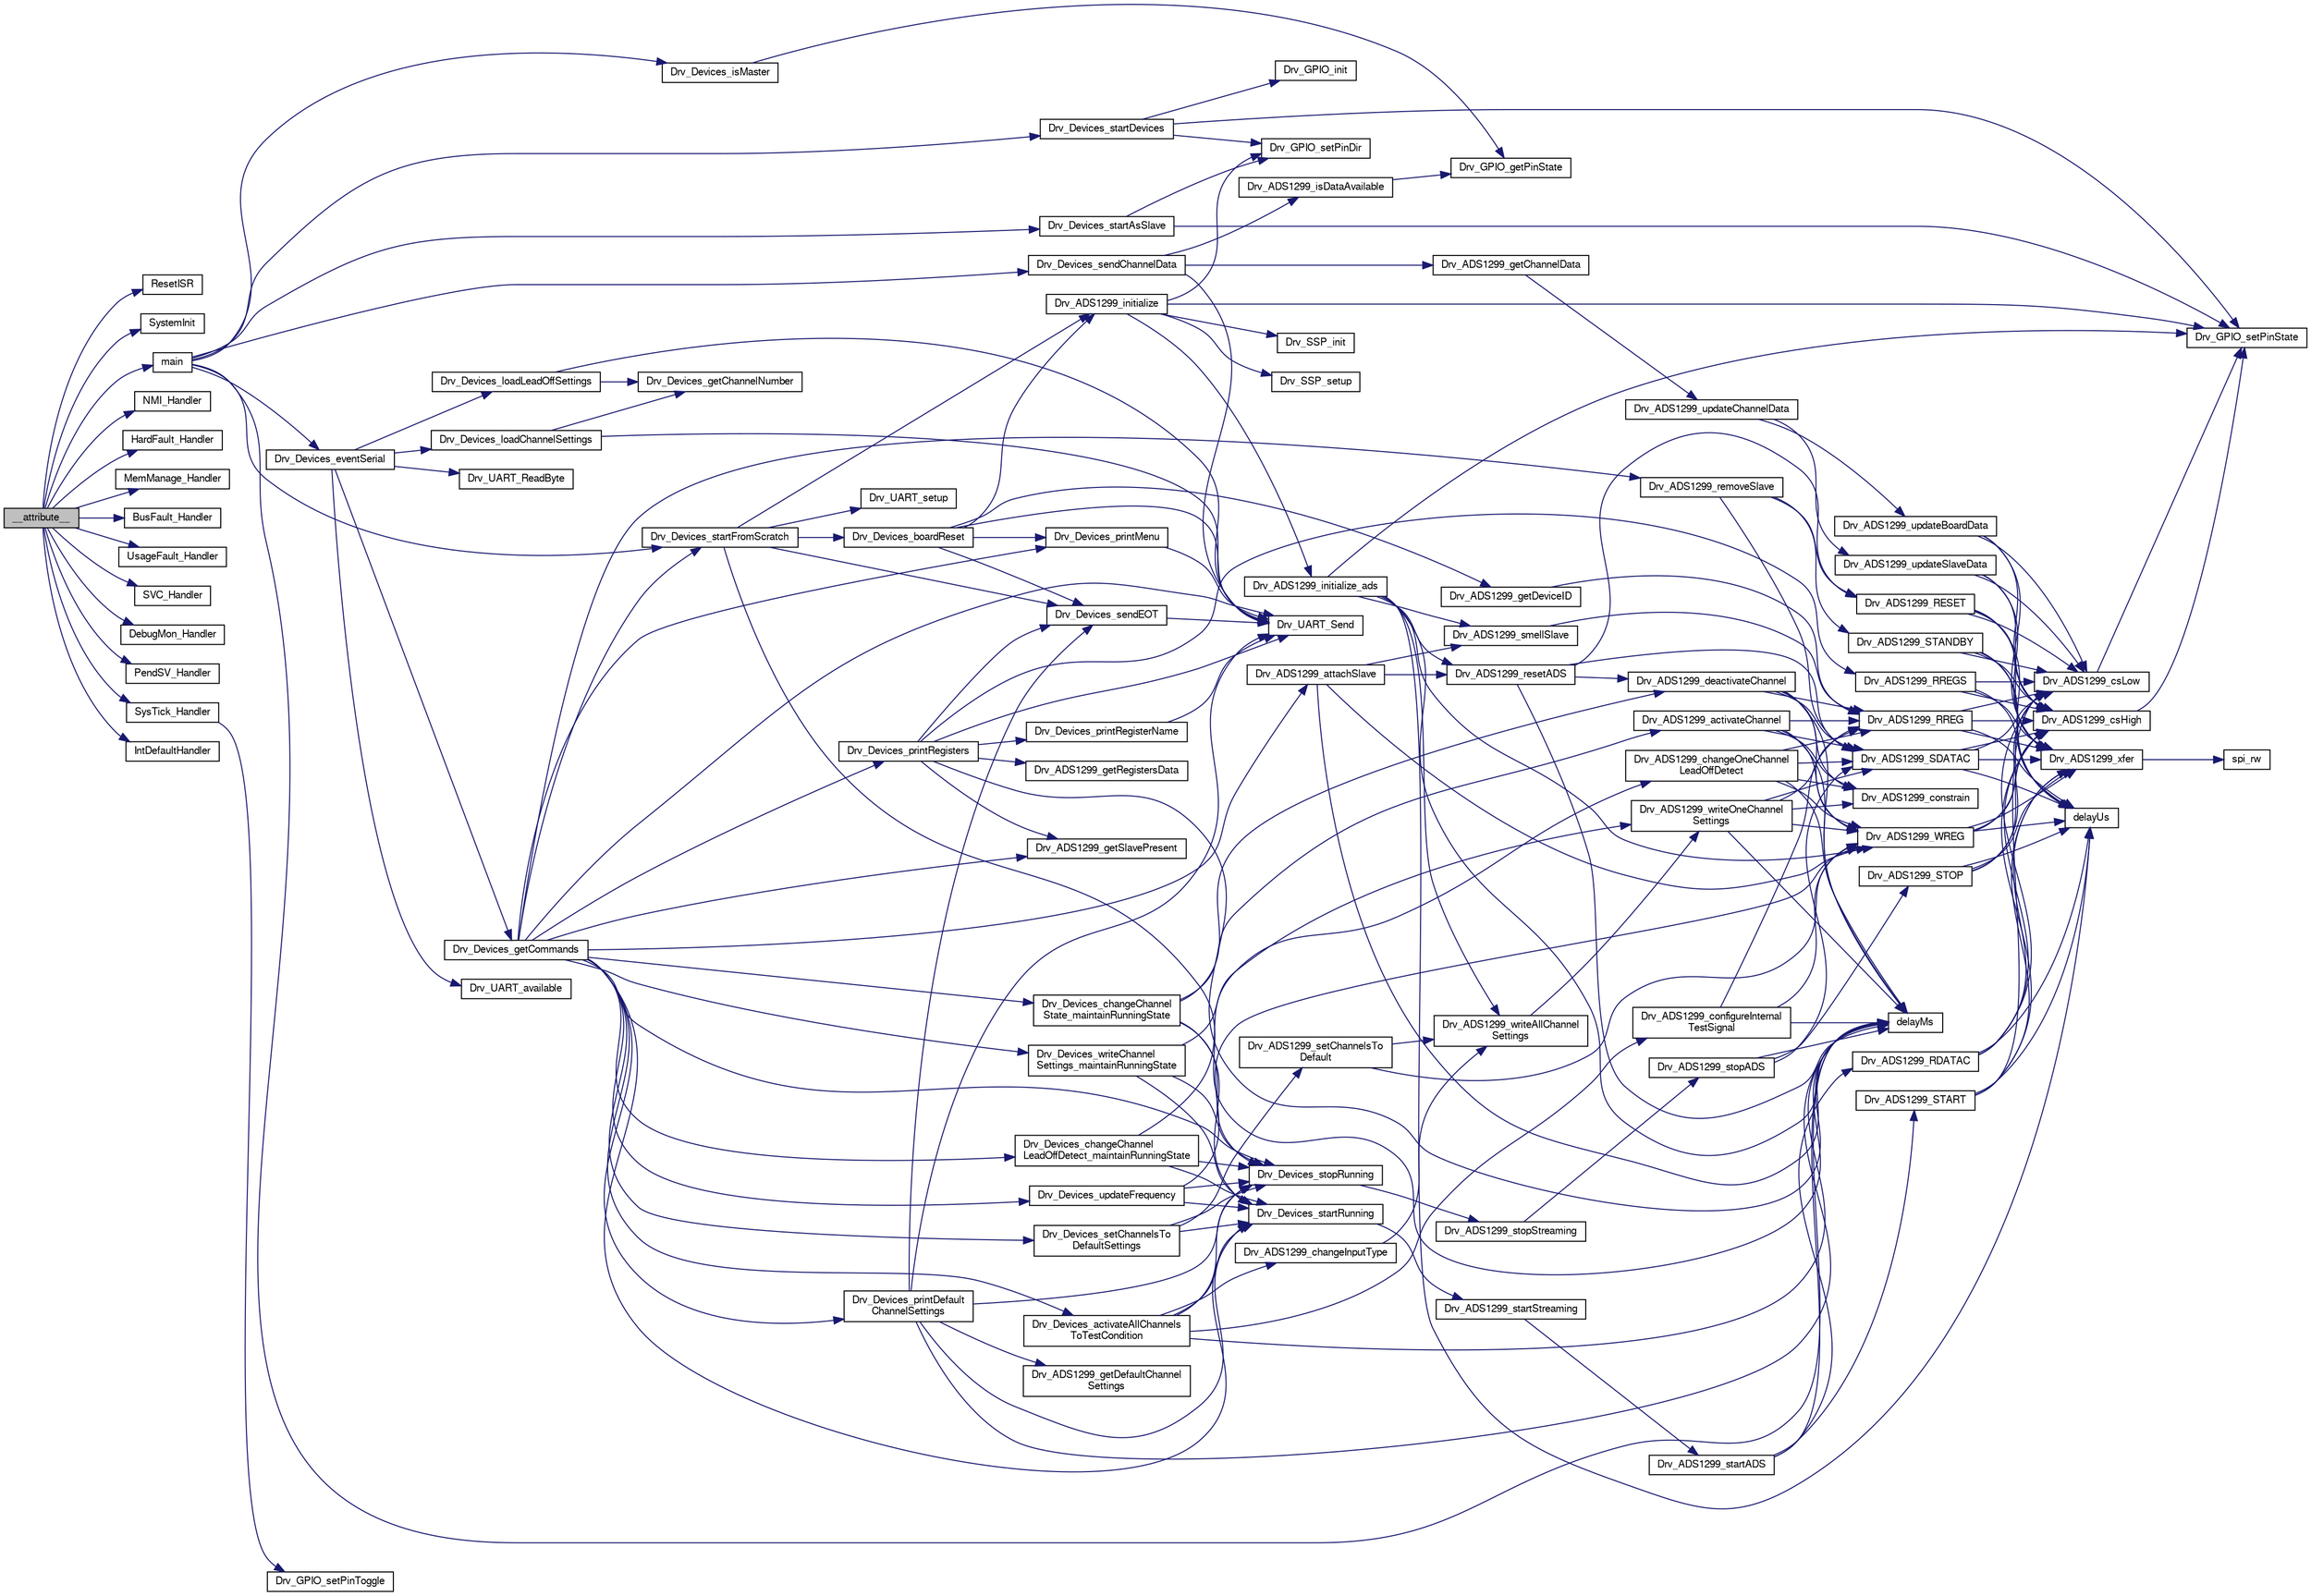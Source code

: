digraph "__attribute__"
{
  edge [fontname="FreeSans",fontsize="10",labelfontname="FreeSans",labelfontsize="10"];
  node [fontname="FreeSans",fontsize="10",shape=record];
  rankdir="LR";
  Node1 [label="__attribute__",height=0.2,width=0.4,color="black", fillcolor="grey75", style="filled", fontcolor="black"];
  Node1 -> Node2 [color="midnightblue",fontsize="10",style="solid",fontname="FreeSans"];
  Node2 [label="ResetISR",height=0.2,width=0.4,color="black", fillcolor="white", style="filled",URL="$cr__startup__lpc175x__6x_8c.html#a516ff8924be921fa3a1bb7754b1f5734"];
  Node1 -> Node3 [color="midnightblue",fontsize="10",style="solid",fontname="FreeSans"];
  Node3 [label="SystemInit",height=0.2,width=0.4,color="black", fillcolor="white", style="filled",URL="$sysinit_8c.html#a93f514700ccf00d08dbdcff7f1224eb2"];
  Node1 -> Node4 [color="midnightblue",fontsize="10",style="solid",fontname="FreeSans"];
  Node4 [label="main",height=0.2,width=0.4,color="black", fillcolor="white", style="filled",URL="$group__Application__Layer.html#ga840291bc02cba5474a4cb46a9b9566fe"];
  Node4 -> Node5 [color="midnightblue",fontsize="10",style="solid",fontname="FreeSans"];
  Node5 [label="Drv_Devices_startDevices",height=0.2,width=0.4,color="black", fillcolor="white", style="filled",URL="$group__Devices__Library.html#ga752ca1b164444c691ffe54ed89d848c8",tooltip="Call init and start functions of the different peripherals of the uC. "];
  Node5 -> Node6 [color="midnightblue",fontsize="10",style="solid",fontname="FreeSans"];
  Node6 [label="Drv_GPIO_init",height=0.2,width=0.4,color="black", fillcolor="white", style="filled",URL="$group__GPIO__Library.html#ga9be5db131ab65deac64ba3f32adc3e0a",tooltip="Initialize GPIO port. "];
  Node5 -> Node7 [color="midnightblue",fontsize="10",style="solid",fontname="FreeSans"];
  Node7 [label="Drv_GPIO_setPinDir",height=0.2,width=0.4,color="black", fillcolor="white", style="filled",URL="$group__GPIO__Library.html#gab513ddd38bb6f89dfa844fd7ab6c48dd",tooltip="Set GPIO direction for a single GPIO pin. "];
  Node5 -> Node8 [color="midnightblue",fontsize="10",style="solid",fontname="FreeSans"];
  Node8 [label="Drv_GPIO_setPinState",height=0.2,width=0.4,color="black", fillcolor="white", style="filled",URL="$group__GPIO__Library.html#gaa0fc19aa74a1bf75817ba137e78f7a0a",tooltip="Set a GPIO pin state. "];
  Node4 -> Node9 [color="midnightblue",fontsize="10",style="solid",fontname="FreeSans"];
  Node9 [label="Drv_Devices_isMaster",height=0.2,width=0.4,color="black", fillcolor="white", style="filled",URL="$group__Devices__Library.html#ga92e403bbfcda965385b78ce10bbea47a",tooltip="Determines if the board is Master or Slave and set a flag. "];
  Node9 -> Node10 [color="midnightblue",fontsize="10",style="solid",fontname="FreeSans"];
  Node10 [label="Drv_GPIO_getPinState",height=0.2,width=0.4,color="black", fillcolor="white", style="filled",URL="$group__GPIO__Library.html#ga3979c4c389440c603c44afef9b25c6c6",tooltip="Get a GPIO pin state. "];
  Node4 -> Node11 [color="midnightblue",fontsize="10",style="solid",fontname="FreeSans"];
  Node11 [label="delayMs",height=0.2,width=0.4,color="black", fillcolor="white", style="filled",URL="$group__Devices__Library.html#gadde208bf0ea8bb35d8606d3859219a40",tooltip="Delay in milliseconds. "];
  Node4 -> Node12 [color="midnightblue",fontsize="10",style="solid",fontname="FreeSans"];
  Node12 [label="Drv_Devices_startFromScratch",height=0.2,width=0.4,color="black", fillcolor="white", style="filled",URL="$group__Devices__Library.html#ga43e0b770fd7ccd57b3f0d5ddf0eda4be",tooltip="Start the system from scratch, send initial message and get the board ready to get commands..."];
  Node12 -> Node13 [color="midnightblue",fontsize="10",style="solid",fontname="FreeSans"];
  Node13 [label="Drv_UART_setup",height=0.2,width=0.4,color="black", fillcolor="white", style="filled",URL="$group__UART__Library.html#ga8026f78d22425b39818431d299d638a3",tooltip="UART initial setup and initialization. "];
  Node12 -> Node14 [color="midnightblue",fontsize="10",style="solid",fontname="FreeSans"];
  Node14 [label="Drv_ADS1299_initialize",height=0.2,width=0.4,color="black", fillcolor="white", style="filled",URL="$group__ADS1299__Library.html#ga3a5f7edb0cb404ffa6865a56573a0c4b",tooltip="Configure pines connected to the ADS and the ADS itself. "];
  Node14 -> Node7 [color="midnightblue",fontsize="10",style="solid",fontname="FreeSans"];
  Node14 -> Node8 [color="midnightblue",fontsize="10",style="solid",fontname="FreeSans"];
  Node14 -> Node15 [color="midnightblue",fontsize="10",style="solid",fontname="FreeSans"];
  Node15 [label="Drv_SSP_init",height=0.2,width=0.4,color="black", fillcolor="white", style="filled",URL="$group__SSP__Library.html#ga0c5eb23f106efe0d4b8687874954c549",tooltip="Init the SSP module. "];
  Node14 -> Node16 [color="midnightblue",fontsize="10",style="solid",fontname="FreeSans"];
  Node16 [label="Drv_SSP_setup",height=0.2,width=0.4,color="black", fillcolor="white", style="filled",URL="$group__SSP__Library.html#ga0f01059c0a84ecf456f3ad9d38b9794b",tooltip="Configuration of format and data of the SSP module. "];
  Node14 -> Node17 [color="midnightblue",fontsize="10",style="solid",fontname="FreeSans"];
  Node17 [label="Drv_ADS1299_initialize_ads",height=0.2,width=0.4,color="black", fillcolor="white", style="filled",URL="$group__ADS1299__Library.html#ga7d4e3c16375e804d9275b55a5872410b",tooltip="Hard Reset ADS and power up sequence. "];
  Node17 -> Node11 [color="midnightblue",fontsize="10",style="solid",fontname="FreeSans"];
  Node17 -> Node8 [color="midnightblue",fontsize="10",style="solid",fontname="FreeSans"];
  Node17 -> Node18 [color="midnightblue",fontsize="10",style="solid",fontname="FreeSans"];
  Node18 [label="delayUs",height=0.2,width=0.4,color="black", fillcolor="white", style="filled",URL="$group__Devices__Library.html#ga120f8cfcae7121ef62deee0473cf19ee",tooltip="Delay in microseconds. "];
  Node17 -> Node19 [color="midnightblue",fontsize="10",style="solid",fontname="FreeSans"];
  Node19 [label="Drv_ADS1299_resetADS",height=0.2,width=0.4,color="black", fillcolor="white", style="filled",URL="$group__ADS1299__Library.html#gaf00abe725d1194171c9b84ab1c9aa356",tooltip="Reset all the ADS1299 settings. Stops all data acquisition. "];
  Node19 -> Node20 [color="midnightblue",fontsize="10",style="solid",fontname="FreeSans"];
  Node20 [label="Drv_ADS1299_RESET",height=0.2,width=0.4,color="black", fillcolor="white", style="filled",URL="$group__ADS1299__Library.html#ga33a611c58e5bd53c062d118be8a09d9e",tooltip="Set all register values to default. "];
  Node20 -> Node21 [color="midnightblue",fontsize="10",style="solid",fontname="FreeSans"];
  Node21 [label="Drv_ADS1299_csLow",height=0.2,width=0.4,color="black", fillcolor="white", style="filled",URL="$group__ADS1299__Library.html#gae7bfe7b22c142ad6af3606fc094dd149",tooltip="SPI chip select method. "];
  Node21 -> Node8 [color="midnightblue",fontsize="10",style="solid",fontname="FreeSans"];
  Node20 -> Node22 [color="midnightblue",fontsize="10",style="solid",fontname="FreeSans"];
  Node22 [label="Drv_ADS1299_xfer",height=0.2,width=0.4,color="black", fillcolor="white", style="filled",URL="$group__ADS1299__Library.html#gaacd804d5af6ab72174a9cb050dcf9041",tooltip="SPI communication method. "];
  Node22 -> Node23 [color="midnightblue",fontsize="10",style="solid",fontname="FreeSans"];
  Node23 [label="spi_rw",height=0.2,width=0.4,color="black", fillcolor="white", style="filled",URL="$group__SSP__Library.html#ga3808c285915bc0c410f4188eafce502d",tooltip="Faster way to transfer a single a byte via SSP. "];
  Node20 -> Node18 [color="midnightblue",fontsize="10",style="solid",fontname="FreeSans"];
  Node20 -> Node24 [color="midnightblue",fontsize="10",style="solid",fontname="FreeSans"];
  Node24 [label="Drv_ADS1299_csHigh",height=0.2,width=0.4,color="black", fillcolor="white", style="filled",URL="$group__ADS1299__Library.html#gad90e09cf6259d704d03a6b3f569d0976",tooltip="SPI chip de-select. "];
  Node24 -> Node8 [color="midnightblue",fontsize="10",style="solid",fontname="FreeSans"];
  Node19 -> Node25 [color="midnightblue",fontsize="10",style="solid",fontname="FreeSans"];
  Node25 [label="Drv_ADS1299_SDATAC",height=0.2,width=0.4,color="black", fillcolor="white", style="filled",URL="$group__ADS1299__Library.html#ga9715d3a40b02158b668d9c82bd0af79a",tooltip="Get out of read data continuous mode. "];
  Node25 -> Node21 [color="midnightblue",fontsize="10",style="solid",fontname="FreeSans"];
  Node25 -> Node22 [color="midnightblue",fontsize="10",style="solid",fontname="FreeSans"];
  Node25 -> Node18 [color="midnightblue",fontsize="10",style="solid",fontname="FreeSans"];
  Node25 -> Node24 [color="midnightblue",fontsize="10",style="solid",fontname="FreeSans"];
  Node19 -> Node11 [color="midnightblue",fontsize="10",style="solid",fontname="FreeSans"];
  Node19 -> Node26 [color="midnightblue",fontsize="10",style="solid",fontname="FreeSans"];
  Node26 [label="Drv_ADS1299_deactivateChannel",height=0.2,width=0.4,color="black", fillcolor="white", style="filled",URL="$group__ADS1299__Library.html#gaf752ff51f24643ab51099720f9d69846",tooltip="De-activate specific channel N. "];
  Node26 -> Node25 [color="midnightblue",fontsize="10",style="solid",fontname="FreeSans"];
  Node26 -> Node11 [color="midnightblue",fontsize="10",style="solid",fontname="FreeSans"];
  Node26 -> Node27 [color="midnightblue",fontsize="10",style="solid",fontname="FreeSans"];
  Node27 [label="Drv_ADS1299_constrain",height=0.2,width=0.4,color="black", fillcolor="white", style="filled",URL="$group__ADS1299__Library.html#ga713b706931292d92d4e8972d79a311a0",tooltip="Constrains a number to be within a range. "];
  Node26 -> Node28 [color="midnightblue",fontsize="10",style="solid",fontname="FreeSans"];
  Node28 [label="Drv_ADS1299_RREG",height=0.2,width=0.4,color="black", fillcolor="white", style="filled",URL="$group__ADS1299__Library.html#ga1c03d79e9a6080ed2de6916b1dd47849",tooltip="Read one ADS register. "];
  Node28 -> Node21 [color="midnightblue",fontsize="10",style="solid",fontname="FreeSans"];
  Node28 -> Node22 [color="midnightblue",fontsize="10",style="solid",fontname="FreeSans"];
  Node28 -> Node18 [color="midnightblue",fontsize="10",style="solid",fontname="FreeSans"];
  Node28 -> Node24 [color="midnightblue",fontsize="10",style="solid",fontname="FreeSans"];
  Node26 -> Node29 [color="midnightblue",fontsize="10",style="solid",fontname="FreeSans"];
  Node29 [label="Drv_ADS1299_WREG",height=0.2,width=0.4,color="black", fillcolor="white", style="filled",URL="$group__ADS1299__Library.html#gaeb3dbf8ae39e90411b32757240f61b8b",tooltip="Write one ADS register. "];
  Node29 -> Node21 [color="midnightblue",fontsize="10",style="solid",fontname="FreeSans"];
  Node29 -> Node22 [color="midnightblue",fontsize="10",style="solid",fontname="FreeSans"];
  Node29 -> Node18 [color="midnightblue",fontsize="10",style="solid",fontname="FreeSans"];
  Node29 -> Node24 [color="midnightblue",fontsize="10",style="solid",fontname="FreeSans"];
  Node17 -> Node29 [color="midnightblue",fontsize="10",style="solid",fontname="FreeSans"];
  Node17 -> Node30 [color="midnightblue",fontsize="10",style="solid",fontname="FreeSans"];
  Node30 [label="Drv_ADS1299_smellSlave",height=0.2,width=0.4,color="black", fillcolor="white", style="filled",URL="$group__ADS1299__Library.html#ga9d74c4bec77d3719c9334d953e2ac590",tooltip="Check if Slave Board is present. "];
  Node30 -> Node28 [color="midnightblue",fontsize="10",style="solid",fontname="FreeSans"];
  Node17 -> Node31 [color="midnightblue",fontsize="10",style="solid",fontname="FreeSans"];
  Node31 [label="Drv_ADS1299_writeAllChannel\lSettings",height=0.2,width=0.4,color="black", fillcolor="white", style="filled",URL="$group__ADS1299__Library.html#ga6191cb19901b35ad7f9e5d999064dac3",tooltip="Write settings of all channels. "];
  Node31 -> Node32 [color="midnightblue",fontsize="10",style="solid",fontname="FreeSans"];
  Node32 [label="Drv_ADS1299_writeOneChannel\lSettings",height=0.2,width=0.4,color="black", fillcolor="white", style="filled",URL="$group__ADS1299__Library.html#gab10b419566b34fa502514a113505312d",tooltip="Write settings of only one specific channel. "];
  Node32 -> Node27 [color="midnightblue",fontsize="10",style="solid",fontname="FreeSans"];
  Node32 -> Node25 [color="midnightblue",fontsize="10",style="solid",fontname="FreeSans"];
  Node32 -> Node11 [color="midnightblue",fontsize="10",style="solid",fontname="FreeSans"];
  Node32 -> Node29 [color="midnightblue",fontsize="10",style="solid",fontname="FreeSans"];
  Node32 -> Node28 [color="midnightblue",fontsize="10",style="solid",fontname="FreeSans"];
  Node12 -> Node11 [color="midnightblue",fontsize="10",style="solid",fontname="FreeSans"];
  Node12 -> Node33 [color="midnightblue",fontsize="10",style="solid",fontname="FreeSans"];
  Node33 [label="Drv_Devices_boardReset",height=0.2,width=0.4,color="black", fillcolor="white", style="filled",URL="$group__Devices__Library.html#gab949068810476a2e08078aa7eab15a83"];
  Node33 -> Node14 [color="midnightblue",fontsize="10",style="solid",fontname="FreeSans"];
  Node33 -> Node34 [color="midnightblue",fontsize="10",style="solid",fontname="FreeSans"];
  Node34 [label="Drv_UART_Send",height=0.2,width=0.4,color="black", fillcolor="white", style="filled",URL="$group__UART__Library.html#ga3cd9c151bd9649652b8f6c7a8a371f4b",tooltip="Send data by UART. "];
  Node33 -> Node35 [color="midnightblue",fontsize="10",style="solid",fontname="FreeSans"];
  Node35 [label="Drv_ADS1299_getDeviceID",height=0.2,width=0.4,color="black", fillcolor="white", style="filled",URL="$group__ADS1299__Library.html#ga812e36de1efba860dca4dec17b08b1a6",tooltip="Return the ID of the AFE device. "];
  Node35 -> Node28 [color="midnightblue",fontsize="10",style="solid",fontname="FreeSans"];
  Node33 -> Node36 [color="midnightblue",fontsize="10",style="solid",fontname="FreeSans"];
  Node36 [label="Drv_Devices_printMenu",height=0.2,width=0.4,color="black", fillcolor="white", style="filled",URL="$group__Devices__Library.html#gac177c9b23475b7551fbcebe3db410bf0",tooltip="Print menu. "];
  Node36 -> Node34 [color="midnightblue",fontsize="10",style="solid",fontname="FreeSans"];
  Node33 -> Node37 [color="midnightblue",fontsize="10",style="solid",fontname="FreeSans"];
  Node37 [label="Drv_Devices_sendEOT",height=0.2,width=0.4,color="black", fillcolor="white", style="filled",URL="$group__Devices__Library.html#ga26ea493ed59bae1e6a0c0af4ece44f40",tooltip="Send characters to shake hands with the controlling program. "];
  Node37 -> Node34 [color="midnightblue",fontsize="10",style="solid",fontname="FreeSans"];
  Node12 -> Node37 [color="midnightblue",fontsize="10",style="solid",fontname="FreeSans"];
  Node4 -> Node38 [color="midnightblue",fontsize="10",style="solid",fontname="FreeSans"];
  Node38 [label="Drv_Devices_sendChannelData",height=0.2,width=0.4,color="black", fillcolor="white", style="filled",URL="$group__Devices__Library.html#ga828212dc5604557924cd8ea9e6252c6c",tooltip="Send via UART the data acquired by the ADS. "];
  Node38 -> Node39 [color="midnightblue",fontsize="10",style="solid",fontname="FreeSans"];
  Node39 [label="Drv_ADS1299_isDataAvailable",height=0.2,width=0.4,color="black", fillcolor="white", style="filled",URL="$group__ADS1299__Library.html#ga55bafd8fc454bf91a40711e71c9028e0",tooltip="Query to see if data is available from the ADS1299. "];
  Node39 -> Node10 [color="midnightblue",fontsize="10",style="solid",fontname="FreeSans"];
  Node38 -> Node40 [color="midnightblue",fontsize="10",style="solid",fontname="FreeSans"];
  Node40 [label="Drv_ADS1299_getChannelData",height=0.2,width=0.4,color="black", fillcolor="white", style="filled",URL="$group__ADS1299__Library.html#ga7b9304053ccfe17319cc73d1c5c738c1",tooltip="Function to get Channel Data. "];
  Node40 -> Node41 [color="midnightblue",fontsize="10",style="solid",fontname="FreeSans"];
  Node41 [label="Drv_ADS1299_updateChannelData",height=0.2,width=0.4,color="black", fillcolor="white", style="filled",URL="$group__ADS1299__Library.html#gab649fc7f231ca292b9c06cc31e50fff1",tooltip="Function called to receive new data from the ADS1299. "];
  Node41 -> Node42 [color="midnightblue",fontsize="10",style="solid",fontname="FreeSans"];
  Node42 [label="Drv_ADS1299_updateBoardData",height=0.2,width=0.4,color="black", fillcolor="white", style="filled",URL="$group__ADS1299__Library.html#ga6a7fda986df83568223e0d81ec493169",tooltip="Function called to receive new data from the master board. "];
  Node42 -> Node21 [color="midnightblue",fontsize="10",style="solid",fontname="FreeSans"];
  Node42 -> Node22 [color="midnightblue",fontsize="10",style="solid",fontname="FreeSans"];
  Node42 -> Node24 [color="midnightblue",fontsize="10",style="solid",fontname="FreeSans"];
  Node41 -> Node43 [color="midnightblue",fontsize="10",style="solid",fontname="FreeSans"];
  Node43 [label="Drv_ADS1299_updateSlaveData",height=0.2,width=0.4,color="black", fillcolor="white", style="filled",URL="$group__ADS1299__Library.html#gaf7e73c7a2a885b3ce8c63cc1af03851c",tooltip="Function called to receive new data from the slave board. "];
  Node43 -> Node21 [color="midnightblue",fontsize="10",style="solid",fontname="FreeSans"];
  Node43 -> Node22 [color="midnightblue",fontsize="10",style="solid",fontname="FreeSans"];
  Node43 -> Node24 [color="midnightblue",fontsize="10",style="solid",fontname="FreeSans"];
  Node38 -> Node34 [color="midnightblue",fontsize="10",style="solid",fontname="FreeSans"];
  Node4 -> Node44 [color="midnightblue",fontsize="10",style="solid",fontname="FreeSans"];
  Node44 [label="Drv_Devices_eventSerial",height=0.2,width=0.4,color="black", fillcolor="white", style="filled",URL="$group__Devices__Library.html#ga8092c357f91843e6fa9db02735addc7d",tooltip="Function for receiving new commands. "];
  Node44 -> Node45 [color="midnightblue",fontsize="10",style="solid",fontname="FreeSans"];
  Node45 [label="Drv_UART_available",height=0.2,width=0.4,color="black", fillcolor="white", style="filled",URL="$group__UART__Library.html#ga7a96fcb2dfc23bcf106ef05a6e348eb4",tooltip="Indicates if there is new data to be read. "];
  Node44 -> Node46 [color="midnightblue",fontsize="10",style="solid",fontname="FreeSans"];
  Node46 [label="Drv_UART_ReadByte",height=0.2,width=0.4,color="black", fillcolor="white", style="filled",URL="$group__UART__Library.html#ga0332d0b4b9dee94a3464a62ab776b594",tooltip="Read one byte. "];
  Node44 -> Node47 [color="midnightblue",fontsize="10",style="solid",fontname="FreeSans"];
  Node47 [label="Drv_Devices_loadChannelSettings",height=0.2,width=0.4,color="black", fillcolor="white", style="filled",URL="$group__Devices__Library.html#ga1b75ac5dd3eb55ef54cff5de501875a9",tooltip="Retrieve parameters and execute channel settings. "];
  Node47 -> Node48 [color="midnightblue",fontsize="10",style="solid",fontname="FreeSans"];
  Node48 [label="Drv_Devices_getChannelNumber",height=0.2,width=0.4,color="black", fillcolor="white", style="filled",URL="$group__Devices__Library.html#ga648ce331709a942df57efd5b8645db13",tooltip="Convert channel number from character to number. "];
  Node47 -> Node34 [color="midnightblue",fontsize="10",style="solid",fontname="FreeSans"];
  Node44 -> Node49 [color="midnightblue",fontsize="10",style="solid",fontname="FreeSans"];
  Node49 [label="Drv_Devices_loadLeadOffSettings",height=0.2,width=0.4,color="black", fillcolor="white", style="filled",URL="$group__Devices__Library.html#ga91621cb0b85d8918aa835f198c827379",tooltip="Retrieve parameters and execute channel settings. "];
  Node49 -> Node48 [color="midnightblue",fontsize="10",style="solid",fontname="FreeSans"];
  Node49 -> Node34 [color="midnightblue",fontsize="10",style="solid",fontname="FreeSans"];
  Node44 -> Node50 [color="midnightblue",fontsize="10",style="solid",fontname="FreeSans"];
  Node50 [label="Drv_Devices_getCommands",height=0.2,width=0.4,color="black", fillcolor="white", style="filled",URL="$group__Devices__Library.html#gafb56f6b90c50e36cd6e34665d85fb903",tooltip="Function for interpreting commands. "];
  Node50 -> Node34 [color="midnightblue",fontsize="10",style="solid",fontname="FreeSans"];
  Node50 -> Node51 [color="midnightblue",fontsize="10",style="solid",fontname="FreeSans"];
  Node51 [label="Drv_Devices_changeChannel\lState_maintainRunningState",height=0.2,width=0.4,color="black", fillcolor="white", style="filled",URL="$group__Devices__Library.html#gacf4dbff760e8426996f21c8a68d77cef",tooltip="Activate or De-activate channel maintaining running state. "];
  Node51 -> Node52 [color="midnightblue",fontsize="10",style="solid",fontname="FreeSans"];
  Node52 [label="Drv_Devices_stopRunning",height=0.2,width=0.4,color="black", fillcolor="white", style="filled",URL="$group__Devices__Library.html#ga8584f49a773b7e9add0e51bb0057fb54",tooltip="Stop data acquisition. "];
  Node52 -> Node53 [color="midnightblue",fontsize="10",style="solid",fontname="FreeSans"];
  Node53 [label="Drv_ADS1299_stopStreaming",height=0.2,width=0.4,color="black", fillcolor="white", style="filled",URL="$group__ADS1299__Library.html#ga76f9b41b04d6ac6a9fc5ba36884df125",tooltip="Stop data acquisition. "];
  Node53 -> Node54 [color="midnightblue",fontsize="10",style="solid",fontname="FreeSans"];
  Node54 [label="Drv_ADS1299_stopADS",height=0.2,width=0.4,color="black", fillcolor="white", style="filled",URL="$group__ADS1299__Library.html#gafed9edc40d47ce6fc0c7c5325b616d74",tooltip="Stop continuous data acquisition. "];
  Node54 -> Node55 [color="midnightblue",fontsize="10",style="solid",fontname="FreeSans"];
  Node55 [label="Drv_ADS1299_STOP",height=0.2,width=0.4,color="black", fillcolor="white", style="filled",URL="$group__ADS1299__Library.html#ga745a56f8f9a82a3ff488fdfa44b5877c",tooltip="Stop data acquisition. "];
  Node55 -> Node21 [color="midnightblue",fontsize="10",style="solid",fontname="FreeSans"];
  Node55 -> Node22 [color="midnightblue",fontsize="10",style="solid",fontname="FreeSans"];
  Node55 -> Node18 [color="midnightblue",fontsize="10",style="solid",fontname="FreeSans"];
  Node55 -> Node24 [color="midnightblue",fontsize="10",style="solid",fontname="FreeSans"];
  Node54 -> Node11 [color="midnightblue",fontsize="10",style="solid",fontname="FreeSans"];
  Node54 -> Node25 [color="midnightblue",fontsize="10",style="solid",fontname="FreeSans"];
  Node51 -> Node56 [color="midnightblue",fontsize="10",style="solid",fontname="FreeSans"];
  Node56 [label="Drv_ADS1299_activateChannel",height=0.2,width=0.4,color="black", fillcolor="white", style="filled",URL="$group__ADS1299__Library.html#ga265dd2d7a4bd35e681d566e3a2c517ce",tooltip="Activate specific channel N. "];
  Node56 -> Node27 [color="midnightblue",fontsize="10",style="solid",fontname="FreeSans"];
  Node56 -> Node25 [color="midnightblue",fontsize="10",style="solid",fontname="FreeSans"];
  Node56 -> Node29 [color="midnightblue",fontsize="10",style="solid",fontname="FreeSans"];
  Node56 -> Node28 [color="midnightblue",fontsize="10",style="solid",fontname="FreeSans"];
  Node56 -> Node11 [color="midnightblue",fontsize="10",style="solid",fontname="FreeSans"];
  Node51 -> Node26 [color="midnightblue",fontsize="10",style="solid",fontname="FreeSans"];
  Node51 -> Node57 [color="midnightblue",fontsize="10",style="solid",fontname="FreeSans"];
  Node57 [label="Drv_Devices_startRunning",height=0.2,width=0.4,color="black", fillcolor="white", style="filled",URL="$group__Devices__Library.html#ga7f4ddcd86724d8aad896ff12e43146ca",tooltip="Start data acquisition. "];
  Node57 -> Node58 [color="midnightblue",fontsize="10",style="solid",fontname="FreeSans"];
  Node58 [label="Drv_ADS1299_startStreaming",height=0.2,width=0.4,color="black", fillcolor="white", style="filled",URL="$group__ADS1299__Library.html#gad3ea6087f205bfce6610c763f3f332d3",tooltip="Start data acquisition. "];
  Node58 -> Node59 [color="midnightblue",fontsize="10",style="solid",fontname="FreeSans"];
  Node59 [label="Drv_ADS1299_startADS",height=0.2,width=0.4,color="black", fillcolor="white", style="filled",URL="$group__ADS1299__Library.html#gad2841df2e1508c7d9f86d0d90681986e",tooltip="Start continuous data acquisition. "];
  Node59 -> Node60 [color="midnightblue",fontsize="10",style="solid",fontname="FreeSans"];
  Node60 [label="Drv_ADS1299_RDATAC",height=0.2,width=0.4,color="black", fillcolor="white", style="filled",URL="$group__ADS1299__Library.html#ga51676dbe90976a582680808c7f32eadc",tooltip="Go into read data continuous mode. "];
  Node60 -> Node21 [color="midnightblue",fontsize="10",style="solid",fontname="FreeSans"];
  Node60 -> Node22 [color="midnightblue",fontsize="10",style="solid",fontname="FreeSans"];
  Node60 -> Node18 [color="midnightblue",fontsize="10",style="solid",fontname="FreeSans"];
  Node60 -> Node24 [color="midnightblue",fontsize="10",style="solid",fontname="FreeSans"];
  Node59 -> Node11 [color="midnightblue",fontsize="10",style="solid",fontname="FreeSans"];
  Node59 -> Node61 [color="midnightblue",fontsize="10",style="solid",fontname="FreeSans"];
  Node61 [label="Drv_ADS1299_START",height=0.2,width=0.4,color="black", fillcolor="white", style="filled",URL="$group__ADS1299__Library.html#gab74ff026d8a21e4c41ec454debdf0928",tooltip="Start data acquisition. "];
  Node61 -> Node21 [color="midnightblue",fontsize="10",style="solid",fontname="FreeSans"];
  Node61 -> Node22 [color="midnightblue",fontsize="10",style="solid",fontname="FreeSans"];
  Node61 -> Node18 [color="midnightblue",fontsize="10",style="solid",fontname="FreeSans"];
  Node61 -> Node24 [color="midnightblue",fontsize="10",style="solid",fontname="FreeSans"];
  Node50 -> Node62 [color="midnightblue",fontsize="10",style="solid",fontname="FreeSans"];
  Node62 [label="Drv_Devices_activateAllChannels\lToTestCondition",height=0.2,width=0.4,color="black", fillcolor="white", style="filled",URL="$group__Devices__Library.html#ga42ce5be2b197d04b4b0a9918a11ea457",tooltip="Set test inputs to all channels. "];
  Node62 -> Node52 [color="midnightblue",fontsize="10",style="solid",fontname="FreeSans"];
  Node62 -> Node11 [color="midnightblue",fontsize="10",style="solid",fontname="FreeSans"];
  Node62 -> Node63 [color="midnightblue",fontsize="10",style="solid",fontname="FreeSans"];
  Node63 [label="Drv_ADS1299_configureInternal\lTestSignal",height=0.2,width=0.4,color="black", fillcolor="white", style="filled",URL="$group__ADS1299__Library.html#gab82c3d9732f1cf5d5fc8017cd807f035",tooltip="Configure the test signals that can be inernally generated by the ADS1299. "];
  Node63 -> Node28 [color="midnightblue",fontsize="10",style="solid",fontname="FreeSans"];
  Node63 -> Node29 [color="midnightblue",fontsize="10",style="solid",fontname="FreeSans"];
  Node63 -> Node11 [color="midnightblue",fontsize="10",style="solid",fontname="FreeSans"];
  Node62 -> Node64 [color="midnightblue",fontsize="10",style="solid",fontname="FreeSans"];
  Node64 [label="Drv_ADS1299_changeInputType",height=0.2,width=0.4,color="black", fillcolor="white", style="filled",URL="$group__ADS1299__Library.html#ga1377f541513a9626c05ba013f081cab4",tooltip="Change the source of signal connected to the inputs of the ADS1299. "];
  Node64 -> Node31 [color="midnightblue",fontsize="10",style="solid",fontname="FreeSans"];
  Node62 -> Node57 [color="midnightblue",fontsize="10",style="solid",fontname="FreeSans"];
  Node50 -> Node65 [color="midnightblue",fontsize="10",style="solid",fontname="FreeSans"];
  Node65 [label="Drv_Devices_writeChannel\lSettings_maintainRunningState",height=0.2,width=0.4,color="black", fillcolor="white", style="filled",URL="$group__Devices__Library.html#gafd94e72e2e363f075a57a091e26424b2",tooltip="Stop acquisition, set the channels and re-start acquisition. "];
  Node65 -> Node52 [color="midnightblue",fontsize="10",style="solid",fontname="FreeSans"];
  Node65 -> Node32 [color="midnightblue",fontsize="10",style="solid",fontname="FreeSans"];
  Node65 -> Node57 [color="midnightblue",fontsize="10",style="solid",fontname="FreeSans"];
  Node50 -> Node66 [color="midnightblue",fontsize="10",style="solid",fontname="FreeSans"];
  Node66 [label="Drv_Devices_setChannelsTo\lDefaultSettings",height=0.2,width=0.4,color="black", fillcolor="white", style="filled",URL="$group__Devices__Library.html#gaa48520ff061081dab8c49d26bf9404dd",tooltip="Set all channels to the default settings. "];
  Node66 -> Node52 [color="midnightblue",fontsize="10",style="solid",fontname="FreeSans"];
  Node66 -> Node67 [color="midnightblue",fontsize="10",style="solid",fontname="FreeSans"];
  Node67 [label="Drv_ADS1299_setChannelsTo\lDefault",height=0.2,width=0.4,color="black", fillcolor="white", style="filled",URL="$group__ADS1299__Library.html#gada2653d98d54cb667537d468a5a3e4ce",tooltip="Set all channels with the default values. "];
  Node67 -> Node31 [color="midnightblue",fontsize="10",style="solid",fontname="FreeSans"];
  Node67 -> Node29 [color="midnightblue",fontsize="10",style="solid",fontname="FreeSans"];
  Node66 -> Node57 [color="midnightblue",fontsize="10",style="solid",fontname="FreeSans"];
  Node50 -> Node68 [color="midnightblue",fontsize="10",style="solid",fontname="FreeSans"];
  Node68 [label="Drv_Devices_printDefault\lChannelSettings",height=0.2,width=0.4,color="black", fillcolor="white", style="filled",URL="$group__Devices__Library.html#ga1a1a6145a5269b2a7ebd45abdb53b660",tooltip="Print the current Default Channel Settings. "];
  Node68 -> Node52 [color="midnightblue",fontsize="10",style="solid",fontname="FreeSans"];
  Node68 -> Node69 [color="midnightblue",fontsize="10",style="solid",fontname="FreeSans"];
  Node69 [label="Drv_ADS1299_getDefaultChannel\lSettings",height=0.2,width=0.4,color="black", fillcolor="white", style="filled",URL="$group__ADS1299__Library.html#ga4562e58d7948065c637e9289b4e942ef",tooltip="Return an array with the 6 values of default channel settings. "];
  Node68 -> Node34 [color="midnightblue",fontsize="10",style="solid",fontname="FreeSans"];
  Node68 -> Node37 [color="midnightblue",fontsize="10",style="solid",fontname="FreeSans"];
  Node68 -> Node11 [color="midnightblue",fontsize="10",style="solid",fontname="FreeSans"];
  Node68 -> Node57 [color="midnightblue",fontsize="10",style="solid",fontname="FreeSans"];
  Node50 -> Node70 [color="midnightblue",fontsize="10",style="solid",fontname="FreeSans"];
  Node70 [label="Drv_Devices_updateFrequency",height=0.2,width=0.4,color="black", fillcolor="white", style="filled",URL="$group__Devices__Library.html#ga2d56cab48a0548365790822b78afa02d",tooltip="Update sampling frequency. "];
  Node70 -> Node52 [color="midnightblue",fontsize="10",style="solid",fontname="FreeSans"];
  Node70 -> Node29 [color="midnightblue",fontsize="10",style="solid",fontname="FreeSans"];
  Node70 -> Node57 [color="midnightblue",fontsize="10",style="solid",fontname="FreeSans"];
  Node50 -> Node71 [color="midnightblue",fontsize="10",style="solid",fontname="FreeSans"];
  Node71 [label="Drv_Devices_changeChannel\lLeadOffDetect_maintainRunningState",height=0.2,width=0.4,color="black", fillcolor="white", style="filled",URL="$group__Devices__Library.html#ga87716766599b761bde56572ccaac7946",tooltip="Change lead off detect settings and re-start device. "];
  Node71 -> Node52 [color="midnightblue",fontsize="10",style="solid",fontname="FreeSans"];
  Node71 -> Node72 [color="midnightblue",fontsize="10",style="solid",fontname="FreeSans"];
  Node72 [label="Drv_ADS1299_changeOneChannel\lLeadOffDetect",height=0.2,width=0.4,color="black", fillcolor="white", style="filled",URL="$group__ADS1299__Library.html#ga7592db204eafa08302261bdaec47020d",tooltip="Change the lead off detect settings for specified channel. "];
  Node72 -> Node27 [color="midnightblue",fontsize="10",style="solid",fontname="FreeSans"];
  Node72 -> Node25 [color="midnightblue",fontsize="10",style="solid",fontname="FreeSans"];
  Node72 -> Node11 [color="midnightblue",fontsize="10",style="solid",fontname="FreeSans"];
  Node72 -> Node28 [color="midnightblue",fontsize="10",style="solid",fontname="FreeSans"];
  Node72 -> Node29 [color="midnightblue",fontsize="10",style="solid",fontname="FreeSans"];
  Node71 -> Node57 [color="midnightblue",fontsize="10",style="solid",fontname="FreeSans"];
  Node50 -> Node73 [color="midnightblue",fontsize="10",style="solid",fontname="FreeSans"];
  Node73 [label="Drv_ADS1299_getSlavePresent",height=0.2,width=0.4,color="black", fillcolor="white", style="filled",URL="$group__ADS1299__Library.html#gae15b4a58c8244229e31efdc1c66a8672",tooltip="To know if the Slave Board is present. "];
  Node50 -> Node74 [color="midnightblue",fontsize="10",style="solid",fontname="FreeSans"];
  Node74 [label="Drv_ADS1299_removeSlave",height=0.2,width=0.4,color="black", fillcolor="white", style="filled",URL="$group__ADS1299__Library.html#gab6a161f709334920b4f69156fe0ce928",tooltip="Stop Slave ADS and remove link. "];
  Node74 -> Node25 [color="midnightblue",fontsize="10",style="solid",fontname="FreeSans"];
  Node74 -> Node20 [color="midnightblue",fontsize="10",style="solid",fontname="FreeSans"];
  Node74 -> Node75 [color="midnightblue",fontsize="10",style="solid",fontname="FreeSans"];
  Node75 [label="Drv_ADS1299_STANDBY",height=0.2,width=0.4,color="black", fillcolor="white", style="filled",URL="$group__ADS1299__Library.html#ga47ebee464895e8e771d03c0f9ca5e21d",tooltip="Go into low power mode. "];
  Node75 -> Node21 [color="midnightblue",fontsize="10",style="solid",fontname="FreeSans"];
  Node75 -> Node22 [color="midnightblue",fontsize="10",style="solid",fontname="FreeSans"];
  Node75 -> Node18 [color="midnightblue",fontsize="10",style="solid",fontname="FreeSans"];
  Node75 -> Node24 [color="midnightblue",fontsize="10",style="solid",fontname="FreeSans"];
  Node50 -> Node76 [color="midnightblue",fontsize="10",style="solid",fontname="FreeSans"];
  Node76 [label="Drv_ADS1299_attachSlave",height=0.2,width=0.4,color="black", fillcolor="white", style="filled",URL="$group__ADS1299__Library.html#ga3da68a8b941049250800fc068c07a601",tooltip="Configure CLK output and detect Slave board. "];
  Node76 -> Node29 [color="midnightblue",fontsize="10",style="solid",fontname="FreeSans"];
  Node76 -> Node11 [color="midnightblue",fontsize="10",style="solid",fontname="FreeSans"];
  Node76 -> Node19 [color="midnightblue",fontsize="10",style="solid",fontname="FreeSans"];
  Node76 -> Node30 [color="midnightblue",fontsize="10",style="solid",fontname="FreeSans"];
  Node50 -> Node57 [color="midnightblue",fontsize="10",style="solid",fontname="FreeSans"];
  Node50 -> Node52 [color="midnightblue",fontsize="10",style="solid",fontname="FreeSans"];
  Node50 -> Node12 [color="midnightblue",fontsize="10",style="solid",fontname="FreeSans"];
  Node50 -> Node77 [color="midnightblue",fontsize="10",style="solid",fontname="FreeSans"];
  Node77 [label="Drv_Devices_printRegisters",height=0.2,width=0.4,color="black", fillcolor="white", style="filled",URL="$group__Devices__Library.html#gad214f99a7d211af8779b46b244f99d99",tooltip="Print the current state of all ADS1299 registers. "];
  Node77 -> Node73 [color="midnightblue",fontsize="10",style="solid",fontname="FreeSans"];
  Node77 -> Node78 [color="midnightblue",fontsize="10",style="solid",fontname="FreeSans"];
  Node78 [label="Drv_ADS1299_RREGS",height=0.2,width=0.4,color="black", fillcolor="white", style="filled",URL="$group__ADS1299__Library.html#gae5ee6c66ba40e661985018da02f4683d",tooltip="Read multiple ADS registers. "];
  Node78 -> Node21 [color="midnightblue",fontsize="10",style="solid",fontname="FreeSans"];
  Node78 -> Node22 [color="midnightblue",fontsize="10",style="solid",fontname="FreeSans"];
  Node78 -> Node18 [color="midnightblue",fontsize="10",style="solid",fontname="FreeSans"];
  Node78 -> Node24 [color="midnightblue",fontsize="10",style="solid",fontname="FreeSans"];
  Node77 -> Node11 [color="midnightblue",fontsize="10",style="solid",fontname="FreeSans"];
  Node77 -> Node79 [color="midnightblue",fontsize="10",style="solid",fontname="FreeSans"];
  Node79 [label="Drv_ADS1299_getRegistersData",height=0.2,width=0.4,color="black", fillcolor="white", style="filled",URL="$group__ADS1299__Library.html#ga790bde97963d9c00dc481bd2bbe91628",tooltip="Return a array with ADS1299 registers data. "];
  Node77 -> Node34 [color="midnightblue",fontsize="10",style="solid",fontname="FreeSans"];
  Node77 -> Node80 [color="midnightblue",fontsize="10",style="solid",fontname="FreeSans"];
  Node80 [label="Drv_Devices_printRegisterName",height=0.2,width=0.4,color="black", fillcolor="white", style="filled",URL="$group__Devices__Library.html#gad85a26f63a893c55cdbbe5c4c0d0e69e",tooltip="To get and send by UART the name of a specific ADS1299 register. "];
  Node80 -> Node34 [color="midnightblue",fontsize="10",style="solid",fontname="FreeSans"];
  Node77 -> Node37 [color="midnightblue",fontsize="10",style="solid",fontname="FreeSans"];
  Node50 -> Node36 [color="midnightblue",fontsize="10",style="solid",fontname="FreeSans"];
  Node4 -> Node81 [color="midnightblue",fontsize="10",style="solid",fontname="FreeSans"];
  Node81 [label="Drv_Devices_startAsSlave",height=0.2,width=0.4,color="black", fillcolor="white", style="filled",URL="$group__Devices__Library.html#ga7a5e2ac941ca1d1f308f910539005d4b",tooltip="Start the system as Salve. Configure I/O pins. "];
  Node81 -> Node7 [color="midnightblue",fontsize="10",style="solid",fontname="FreeSans"];
  Node81 -> Node8 [color="midnightblue",fontsize="10",style="solid",fontname="FreeSans"];
  Node1 -> Node82 [color="midnightblue",fontsize="10",style="solid",fontname="FreeSans"];
  Node82 [label="NMI_Handler",height=0.2,width=0.4,color="black", fillcolor="white", style="filled",URL="$cr__startup__lpc175x__6x_8c.html#ae5eb40c717803d8eae9630d1f7237fd7"];
  Node1 -> Node83 [color="midnightblue",fontsize="10",style="solid",fontname="FreeSans"];
  Node83 [label="HardFault_Handler",height=0.2,width=0.4,color="black", fillcolor="white", style="filled",URL="$cr__startup__lpc175x__6x_8c.html#abf5d8b089d5aceaf6a281f9bb81ac731"];
  Node1 -> Node84 [color="midnightblue",fontsize="10",style="solid",fontname="FreeSans"];
  Node84 [label="MemManage_Handler",height=0.2,width=0.4,color="black", fillcolor="white", style="filled",URL="$cr__startup__lpc175x__6x_8c.html#a4c321f9a17eb0936f512e064affbbaed"];
  Node1 -> Node85 [color="midnightblue",fontsize="10",style="solid",fontname="FreeSans"];
  Node85 [label="BusFault_Handler",height=0.2,width=0.4,color="black", fillcolor="white", style="filled",URL="$cr__startup__lpc175x__6x_8c.html#ae216256baeae935e04745241645d44c0"];
  Node1 -> Node86 [color="midnightblue",fontsize="10",style="solid",fontname="FreeSans"];
  Node86 [label="UsageFault_Handler",height=0.2,width=0.4,color="black", fillcolor="white", style="filled",URL="$cr__startup__lpc175x__6x_8c.html#a5fad9d61e19fbc1f3d3e53fbe0082c83"];
  Node1 -> Node87 [color="midnightblue",fontsize="10",style="solid",fontname="FreeSans"];
  Node87 [label="SVC_Handler",height=0.2,width=0.4,color="black", fillcolor="white", style="filled",URL="$cr__startup__lpc175x__6x_8c.html#a553d3c6fbc0ff764fa70b866b5c79e3e"];
  Node1 -> Node88 [color="midnightblue",fontsize="10",style="solid",fontname="FreeSans"];
  Node88 [label="DebugMon_Handler",height=0.2,width=0.4,color="black", fillcolor="white", style="filled",URL="$cr__startup__lpc175x__6x_8c.html#af332e2a018a0e7c3c0b8730bc638588a"];
  Node1 -> Node89 [color="midnightblue",fontsize="10",style="solid",fontname="FreeSans"];
  Node89 [label="PendSV_Handler",height=0.2,width=0.4,color="black", fillcolor="white", style="filled",URL="$cr__startup__lpc175x__6x_8c.html#a24fd4a50e601121b29d900129e4602db"];
  Node1 -> Node90 [color="midnightblue",fontsize="10",style="solid",fontname="FreeSans"];
  Node90 [label="SysTick_Handler",height=0.2,width=0.4,color="black", fillcolor="white", style="filled",URL="$group__Devices__Library.html#gab5e09814056d617c521549e542639b7e",tooltip="Handle interrupt from SysTick timer. "];
  Node90 -> Node91 [color="midnightblue",fontsize="10",style="solid",fontname="FreeSans"];
  Node91 [label="Drv_GPIO_setPinToggle",height=0.2,width=0.4,color="black", fillcolor="white", style="filled",URL="$group__GPIO__Library.html#ga240d6ad540b4d4cc042ea7a3a5746159",tooltip="Toggle an individual GPIO output to the opposite state. "];
  Node1 -> Node92 [color="midnightblue",fontsize="10",style="solid",fontname="FreeSans"];
  Node92 [label="IntDefaultHandler",height=0.2,width=0.4,color="black", fillcolor="white", style="filled",URL="$cr__startup__lpc175x__6x_8c.html#abf37bc77b79673bf5babd3ac42291616"];
}
